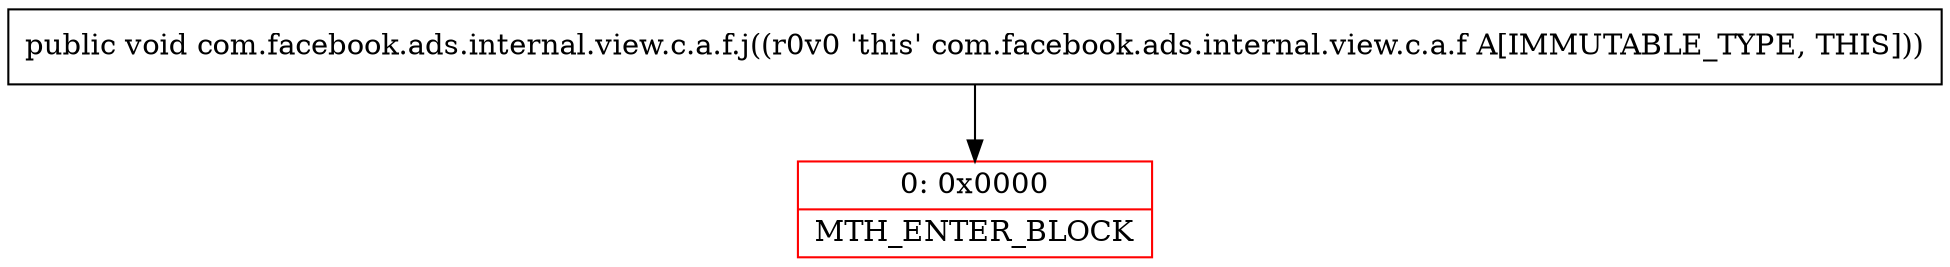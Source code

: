 digraph "CFG forcom.facebook.ads.internal.view.c.a.f.j()V" {
subgraph cluster_Region_1981006209 {
label = "R(0)";
node [shape=record,color=blue];
}
Node_0 [shape=record,color=red,label="{0\:\ 0x0000|MTH_ENTER_BLOCK\l}"];
MethodNode[shape=record,label="{public void com.facebook.ads.internal.view.c.a.f.j((r0v0 'this' com.facebook.ads.internal.view.c.a.f A[IMMUTABLE_TYPE, THIS])) }"];
MethodNode -> Node_0;
}

